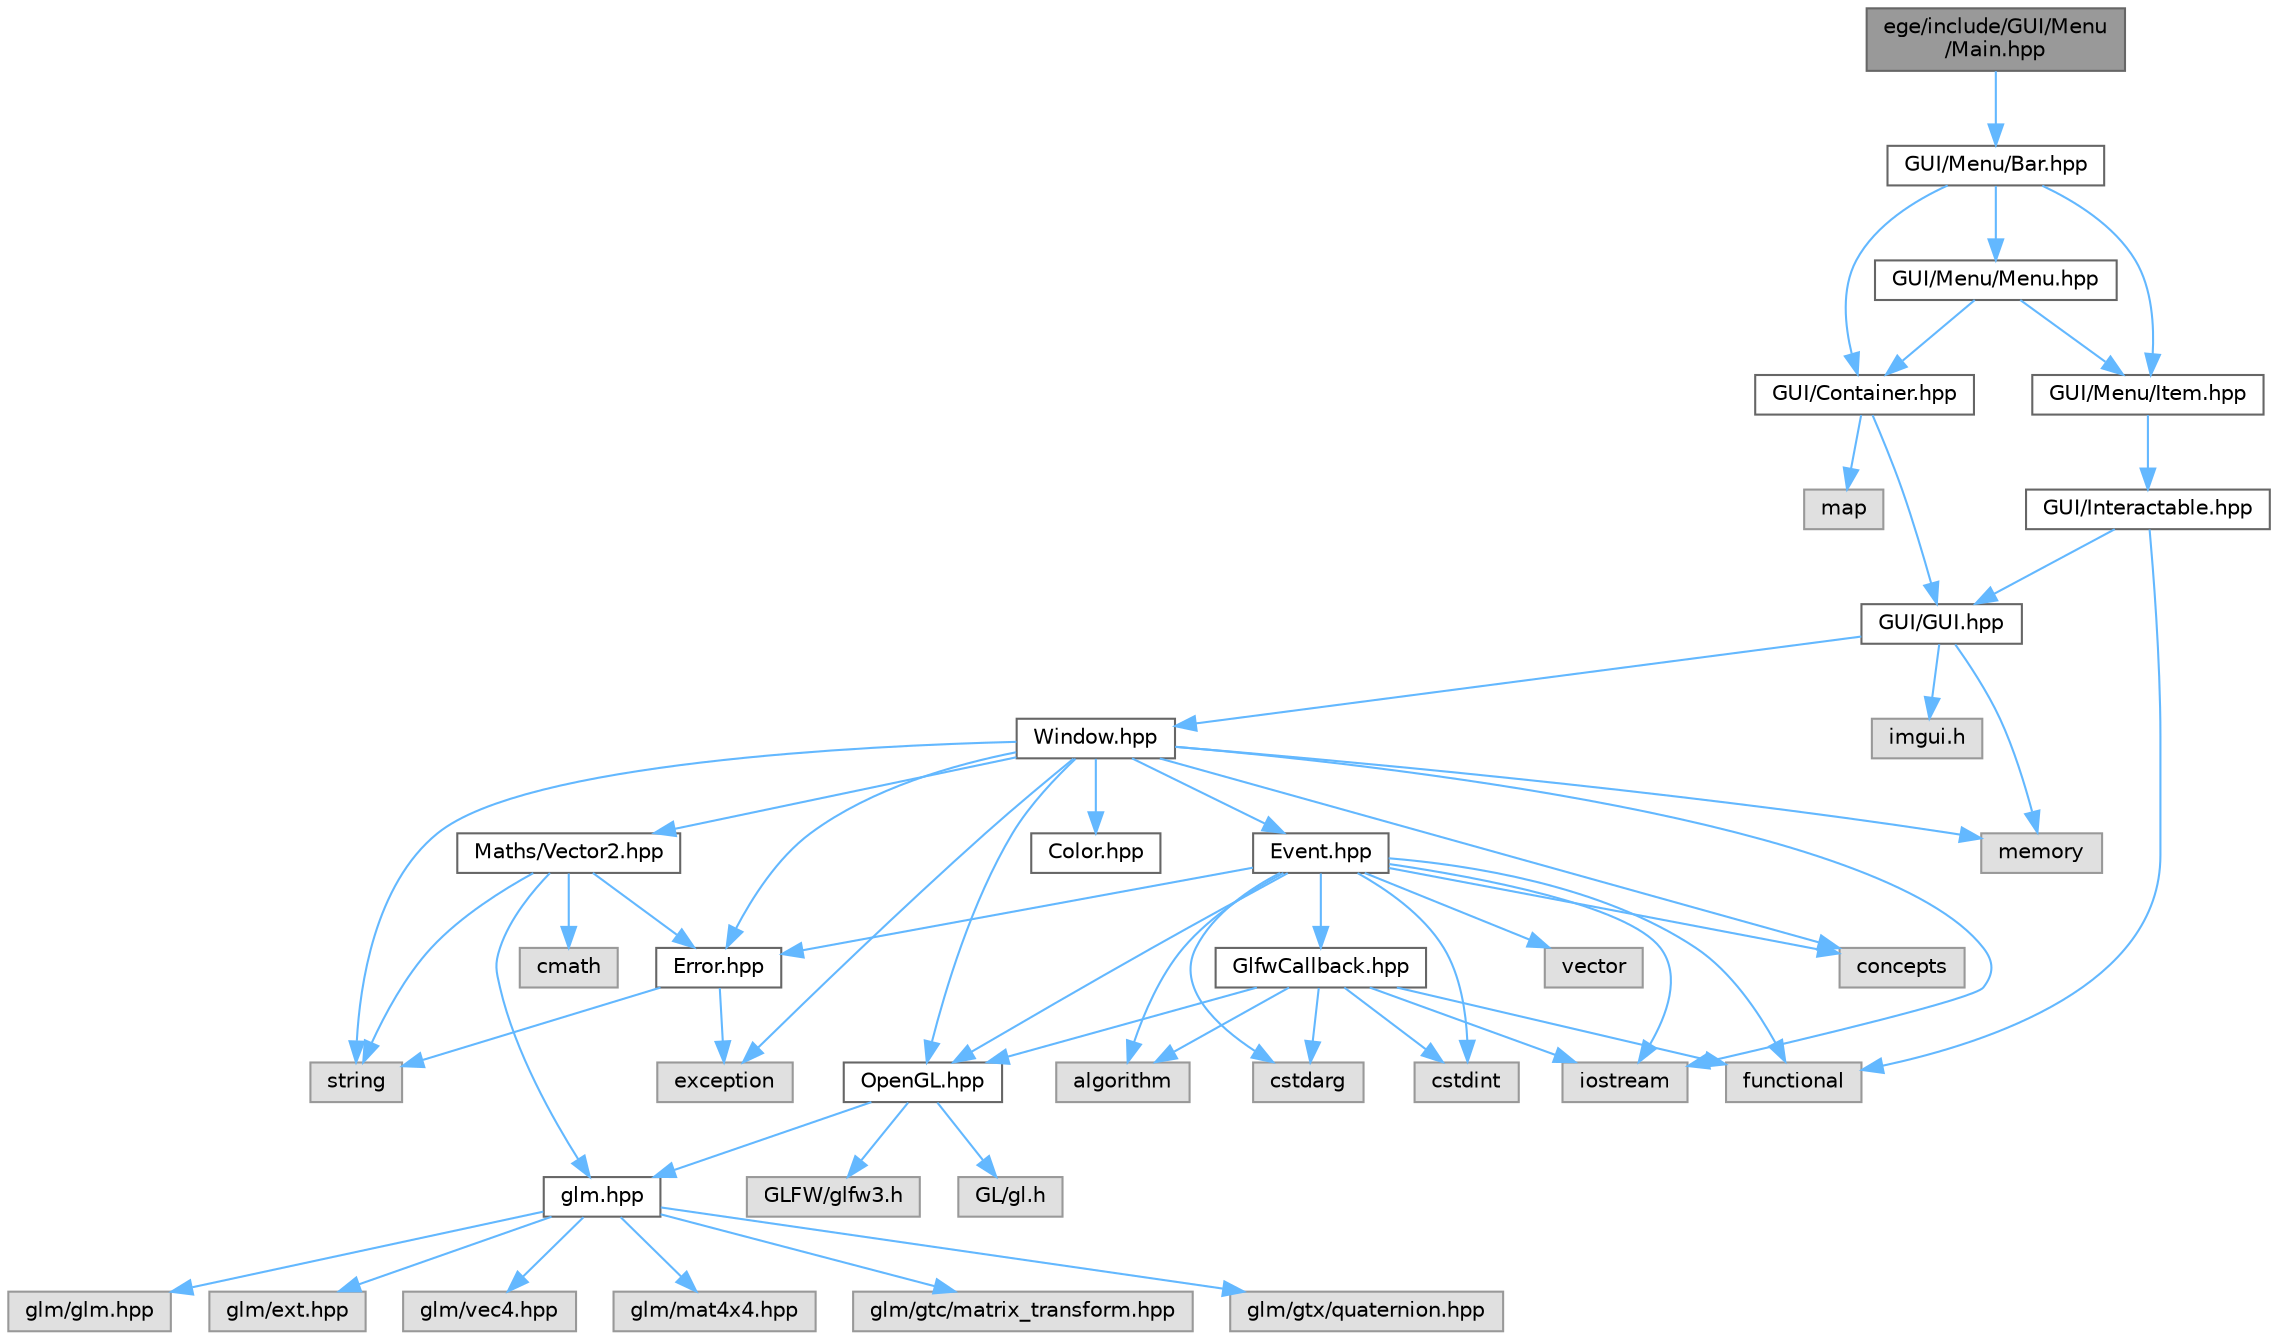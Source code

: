 digraph "ege/include/GUI/Menu/Main.hpp"
{
 // LATEX_PDF_SIZE
  bgcolor="transparent";
  edge [fontname=Helvetica,fontsize=10,labelfontname=Helvetica,labelfontsize=10];
  node [fontname=Helvetica,fontsize=10,shape=box,height=0.2,width=0.4];
  Node1 [id="Node000001",label="ege/include/GUI/Menu\l/Main.hpp",height=0.2,width=0.4,color="gray40", fillcolor="grey60", style="filled", fontcolor="black",tooltip=" "];
  Node1 -> Node2 [id="edge56_Node000001_Node000002",color="steelblue1",style="solid",tooltip=" "];
  Node2 [id="Node000002",label="GUI/Menu/Bar.hpp",height=0.2,width=0.4,color="grey40", fillcolor="white", style="filled",URL="$Bar_8hpp.html",tooltip=" "];
  Node2 -> Node3 [id="edge57_Node000002_Node000003",color="steelblue1",style="solid",tooltip=" "];
  Node3 [id="Node000003",label="GUI/Container.hpp",height=0.2,width=0.4,color="grey40", fillcolor="white", style="filled",URL="$Container_8hpp.html",tooltip=" "];
  Node3 -> Node4 [id="edge58_Node000003_Node000004",color="steelblue1",style="solid",tooltip=" "];
  Node4 [id="Node000004",label="GUI/GUI.hpp",height=0.2,width=0.4,color="grey40", fillcolor="white", style="filled",URL="$GUI_8hpp.html",tooltip=" "];
  Node4 -> Node5 [id="edge59_Node000004_Node000005",color="steelblue1",style="solid",tooltip=" "];
  Node5 [id="Node000005",label="Window.hpp",height=0.2,width=0.4,color="grey40", fillcolor="white", style="filled",URL="$Window_8hpp.html",tooltip="Contains the declaration of the Window class."];
  Node5 -> Node6 [id="edge60_Node000005_Node000006",color="steelblue1",style="solid",tooltip=" "];
  Node6 [id="Node000006",label="Color.hpp",height=0.2,width=0.4,color="grey40", fillcolor="white", style="filled",URL="$Color_8hpp.html",tooltip="Defines the Color class for representing RGBA colors."];
  Node5 -> Node7 [id="edge61_Node000005_Node000007",color="steelblue1",style="solid",tooltip=" "];
  Node7 [id="Node000007",label="Error.hpp",height=0.2,width=0.4,color="grey40", fillcolor="white", style="filled",URL="$Error_8hpp.html",tooltip="Defines the Error class for the ETIB Game Engine."];
  Node7 -> Node8 [id="edge62_Node000007_Node000008",color="steelblue1",style="solid",tooltip=" "];
  Node8 [id="Node000008",label="exception",height=0.2,width=0.4,color="grey60", fillcolor="#E0E0E0", style="filled",tooltip=" "];
  Node7 -> Node9 [id="edge63_Node000007_Node000009",color="steelblue1",style="solid",tooltip=" "];
  Node9 [id="Node000009",label="string",height=0.2,width=0.4,color="grey60", fillcolor="#E0E0E0", style="filled",tooltip=" "];
  Node5 -> Node10 [id="edge64_Node000005_Node000010",color="steelblue1",style="solid",tooltip=" "];
  Node10 [id="Node000010",label="Event.hpp",height=0.2,width=0.4,color="grey40", fillcolor="white", style="filled",URL="$Event_8hpp.html",tooltip="Contains the declaration of the Eventindow class."];
  Node10 -> Node7 [id="edge65_Node000010_Node000007",color="steelblue1",style="solid",tooltip=" "];
  Node10 -> Node11 [id="edge66_Node000010_Node000011",color="steelblue1",style="solid",tooltip=" "];
  Node11 [id="Node000011",label="GlfwCallback.hpp",height=0.2,width=0.4,color="grey40", fillcolor="white", style="filled",URL="$GlfwCallback_8hpp.html",tooltip=" "];
  Node11 -> Node12 [id="edge67_Node000011_Node000012",color="steelblue1",style="solid",tooltip=" "];
  Node12 [id="Node000012",label="OpenGL.hpp",height=0.2,width=0.4,color="grey40", fillcolor="white", style="filled",URL="$OpenGL_8hpp.html",tooltip=" "];
  Node12 -> Node13 [id="edge68_Node000012_Node000013",color="steelblue1",style="solid",tooltip=" "];
  Node13 [id="Node000013",label="glm.hpp",height=0.2,width=0.4,color="grey40", fillcolor="white", style="filled",URL="$glm_8hpp.html",tooltip=" "];
  Node13 -> Node14 [id="edge69_Node000013_Node000014",color="steelblue1",style="solid",tooltip=" "];
  Node14 [id="Node000014",label="glm/glm.hpp",height=0.2,width=0.4,color="grey60", fillcolor="#E0E0E0", style="filled",tooltip=" "];
  Node13 -> Node15 [id="edge70_Node000013_Node000015",color="steelblue1",style="solid",tooltip=" "];
  Node15 [id="Node000015",label="glm/ext.hpp",height=0.2,width=0.4,color="grey60", fillcolor="#E0E0E0", style="filled",tooltip=" "];
  Node13 -> Node16 [id="edge71_Node000013_Node000016",color="steelblue1",style="solid",tooltip=" "];
  Node16 [id="Node000016",label="glm/vec4.hpp",height=0.2,width=0.4,color="grey60", fillcolor="#E0E0E0", style="filled",tooltip=" "];
  Node13 -> Node17 [id="edge72_Node000013_Node000017",color="steelblue1",style="solid",tooltip=" "];
  Node17 [id="Node000017",label="glm/mat4x4.hpp",height=0.2,width=0.4,color="grey60", fillcolor="#E0E0E0", style="filled",tooltip=" "];
  Node13 -> Node18 [id="edge73_Node000013_Node000018",color="steelblue1",style="solid",tooltip=" "];
  Node18 [id="Node000018",label="glm/gtc/matrix_transform.hpp",height=0.2,width=0.4,color="grey60", fillcolor="#E0E0E0", style="filled",tooltip=" "];
  Node13 -> Node19 [id="edge74_Node000013_Node000019",color="steelblue1",style="solid",tooltip=" "];
  Node19 [id="Node000019",label="glm/gtx/quaternion.hpp",height=0.2,width=0.4,color="grey60", fillcolor="#E0E0E0", style="filled",tooltip=" "];
  Node12 -> Node20 [id="edge75_Node000012_Node000020",color="steelblue1",style="solid",tooltip=" "];
  Node20 [id="Node000020",label="GL/gl.h",height=0.2,width=0.4,color="grey60", fillcolor="#E0E0E0", style="filled",tooltip=" "];
  Node12 -> Node21 [id="edge76_Node000012_Node000021",color="steelblue1",style="solid",tooltip=" "];
  Node21 [id="Node000021",label="GLFW/glfw3.h",height=0.2,width=0.4,color="grey60", fillcolor="#E0E0E0", style="filled",tooltip=" "];
  Node11 -> Node22 [id="edge77_Node000011_Node000022",color="steelblue1",style="solid",tooltip=" "];
  Node22 [id="Node000022",label="algorithm",height=0.2,width=0.4,color="grey60", fillcolor="#E0E0E0", style="filled",tooltip=" "];
  Node11 -> Node23 [id="edge78_Node000011_Node000023",color="steelblue1",style="solid",tooltip=" "];
  Node23 [id="Node000023",label="cstdarg",height=0.2,width=0.4,color="grey60", fillcolor="#E0E0E0", style="filled",tooltip=" "];
  Node11 -> Node24 [id="edge79_Node000011_Node000024",color="steelblue1",style="solid",tooltip=" "];
  Node24 [id="Node000024",label="cstdint",height=0.2,width=0.4,color="grey60", fillcolor="#E0E0E0", style="filled",tooltip=" "];
  Node11 -> Node25 [id="edge80_Node000011_Node000025",color="steelblue1",style="solid",tooltip=" "];
  Node25 [id="Node000025",label="functional",height=0.2,width=0.4,color="grey60", fillcolor="#E0E0E0", style="filled",tooltip=" "];
  Node11 -> Node26 [id="edge81_Node000011_Node000026",color="steelblue1",style="solid",tooltip=" "];
  Node26 [id="Node000026",label="iostream",height=0.2,width=0.4,color="grey60", fillcolor="#E0E0E0", style="filled",tooltip=" "];
  Node10 -> Node12 [id="edge82_Node000010_Node000012",color="steelblue1",style="solid",tooltip=" "];
  Node10 -> Node22 [id="edge83_Node000010_Node000022",color="steelblue1",style="solid",tooltip=" "];
  Node10 -> Node27 [id="edge84_Node000010_Node000027",color="steelblue1",style="solid",tooltip=" "];
  Node27 [id="Node000027",label="concepts",height=0.2,width=0.4,color="grey60", fillcolor="#E0E0E0", style="filled",tooltip=" "];
  Node10 -> Node23 [id="edge85_Node000010_Node000023",color="steelblue1",style="solid",tooltip=" "];
  Node10 -> Node24 [id="edge86_Node000010_Node000024",color="steelblue1",style="solid",tooltip=" "];
  Node10 -> Node25 [id="edge87_Node000010_Node000025",color="steelblue1",style="solid",tooltip=" "];
  Node10 -> Node26 [id="edge88_Node000010_Node000026",color="steelblue1",style="solid",tooltip=" "];
  Node10 -> Node28 [id="edge89_Node000010_Node000028",color="steelblue1",style="solid",tooltip=" "];
  Node28 [id="Node000028",label="vector",height=0.2,width=0.4,color="grey60", fillcolor="#E0E0E0", style="filled",tooltip=" "];
  Node5 -> Node29 [id="edge90_Node000005_Node000029",color="steelblue1",style="solid",tooltip=" "];
  Node29 [id="Node000029",label="Maths/Vector2.hpp",height=0.2,width=0.4,color="grey40", fillcolor="white", style="filled",URL="$Vector2_8hpp.html",tooltip="Defines the Vector2 class for representing 2D vectors."];
  Node29 -> Node7 [id="edge91_Node000029_Node000007",color="steelblue1",style="solid",tooltip=" "];
  Node29 -> Node13 [id="edge92_Node000029_Node000013",color="steelblue1",style="solid",tooltip=" "];
  Node29 -> Node30 [id="edge93_Node000029_Node000030",color="steelblue1",style="solid",tooltip=" "];
  Node30 [id="Node000030",label="cmath",height=0.2,width=0.4,color="grey60", fillcolor="#E0E0E0", style="filled",tooltip=" "];
  Node29 -> Node9 [id="edge94_Node000029_Node000009",color="steelblue1",style="solid",tooltip=" "];
  Node5 -> Node12 [id="edge95_Node000005_Node000012",color="steelblue1",style="solid",tooltip=" "];
  Node5 -> Node27 [id="edge96_Node000005_Node000027",color="steelblue1",style="solid",tooltip=" "];
  Node5 -> Node8 [id="edge97_Node000005_Node000008",color="steelblue1",style="solid",tooltip=" "];
  Node5 -> Node26 [id="edge98_Node000005_Node000026",color="steelblue1",style="solid",tooltip=" "];
  Node5 -> Node31 [id="edge99_Node000005_Node000031",color="steelblue1",style="solid",tooltip=" "];
  Node31 [id="Node000031",label="memory",height=0.2,width=0.4,color="grey60", fillcolor="#E0E0E0", style="filled",tooltip=" "];
  Node5 -> Node9 [id="edge100_Node000005_Node000009",color="steelblue1",style="solid",tooltip=" "];
  Node4 -> Node31 [id="edge101_Node000004_Node000031",color="steelblue1",style="solid",tooltip=" "];
  Node4 -> Node32 [id="edge102_Node000004_Node000032",color="steelblue1",style="solid",tooltip=" "];
  Node32 [id="Node000032",label="imgui.h",height=0.2,width=0.4,color="grey60", fillcolor="#E0E0E0", style="filled",tooltip=" "];
  Node3 -> Node33 [id="edge103_Node000003_Node000033",color="steelblue1",style="solid",tooltip=" "];
  Node33 [id="Node000033",label="map",height=0.2,width=0.4,color="grey60", fillcolor="#E0E0E0", style="filled",tooltip=" "];
  Node2 -> Node34 [id="edge104_Node000002_Node000034",color="steelblue1",style="solid",tooltip=" "];
  Node34 [id="Node000034",label="GUI/Menu/Item.hpp",height=0.2,width=0.4,color="grey40", fillcolor="white", style="filled",URL="$ege_2include_2GUI_2Menu_2Item_8hpp.html",tooltip=" "];
  Node34 -> Node35 [id="edge105_Node000034_Node000035",color="steelblue1",style="solid",tooltip=" "];
  Node35 [id="Node000035",label="GUI/Interactable.hpp",height=0.2,width=0.4,color="grey40", fillcolor="white", style="filled",URL="$Interactable_8hpp.html",tooltip=" "];
  Node35 -> Node4 [id="edge106_Node000035_Node000004",color="steelblue1",style="solid",tooltip=" "];
  Node35 -> Node25 [id="edge107_Node000035_Node000025",color="steelblue1",style="solid",tooltip=" "];
  Node2 -> Node36 [id="edge108_Node000002_Node000036",color="steelblue1",style="solid",tooltip=" "];
  Node36 [id="Node000036",label="GUI/Menu/Menu.hpp",height=0.2,width=0.4,color="grey40", fillcolor="white", style="filled",URL="$Menu_8hpp.html",tooltip=" "];
  Node36 -> Node3 [id="edge109_Node000036_Node000003",color="steelblue1",style="solid",tooltip=" "];
  Node36 -> Node34 [id="edge110_Node000036_Node000034",color="steelblue1",style="solid",tooltip=" "];
}
